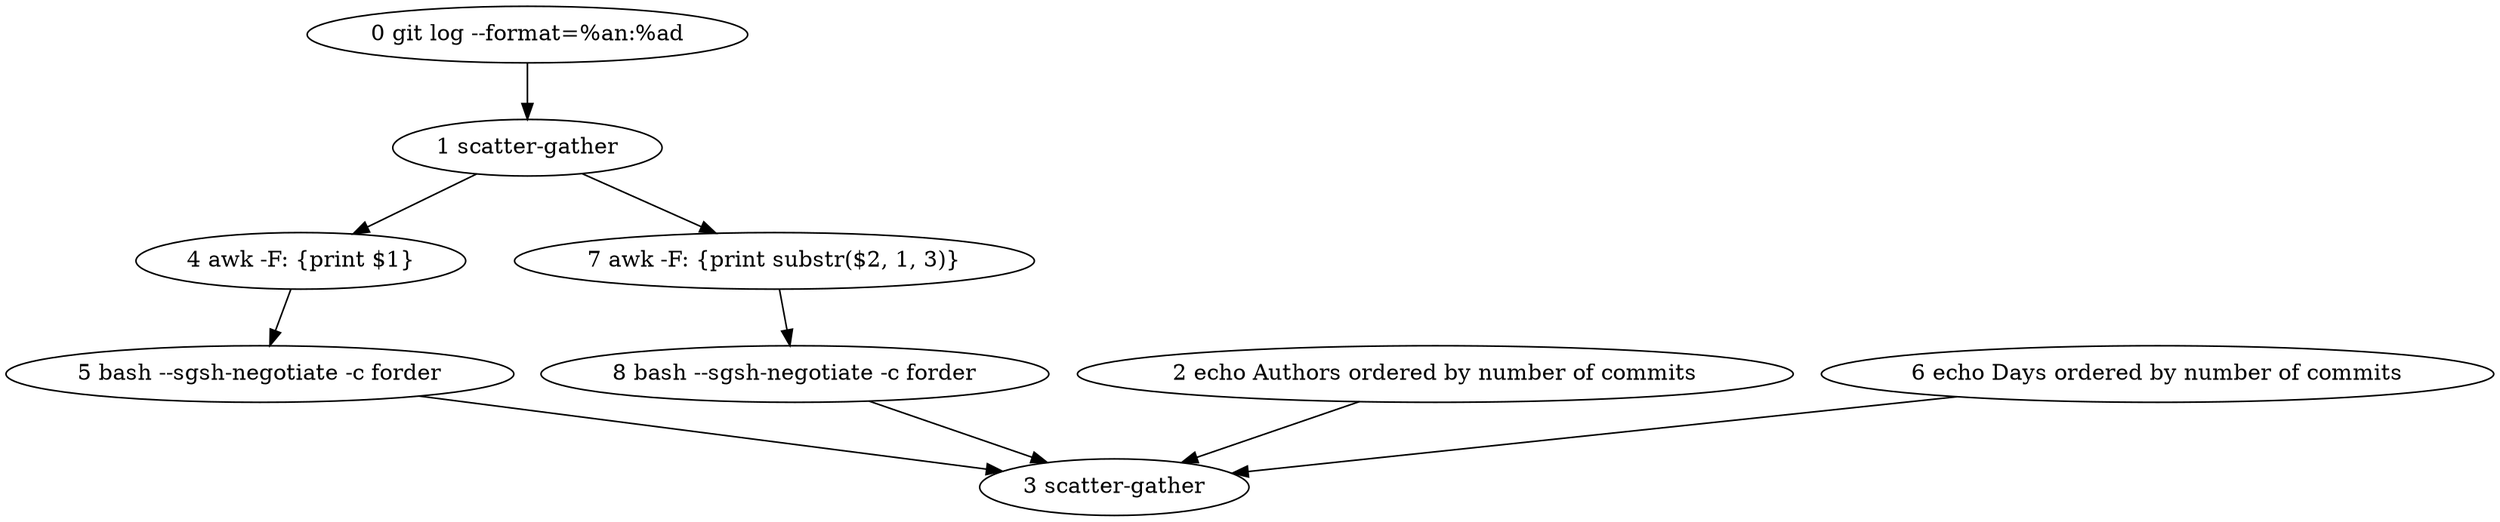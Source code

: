 digraph {
	n0 [label="0 git log --format=%an:%ad"];
	n0 -> n1;
	n1 [label="1 scatter-gather"];
	n1 -> n4;
	n1 -> n7;
	n2 [label="2 echo Authors ordered by number of commits"];
	n2 -> n3;
	n3 [label="3 scatter-gather"];
	n4 [label="4 awk -F: {print $1}"];
	n4 -> n5;
	n5 [label="5 bash --sgsh-negotiate -c forder"];
	n5 -> n3;
	n6 [label="6 echo Days ordered by number of commits"];
	n6 -> n3;
	n7 [label="7 awk -F: {print substr($2, 1, 3)}"];
	n7 -> n8;
	n8 [label="8 bash --sgsh-negotiate -c forder"];
	n8 -> n3;
}